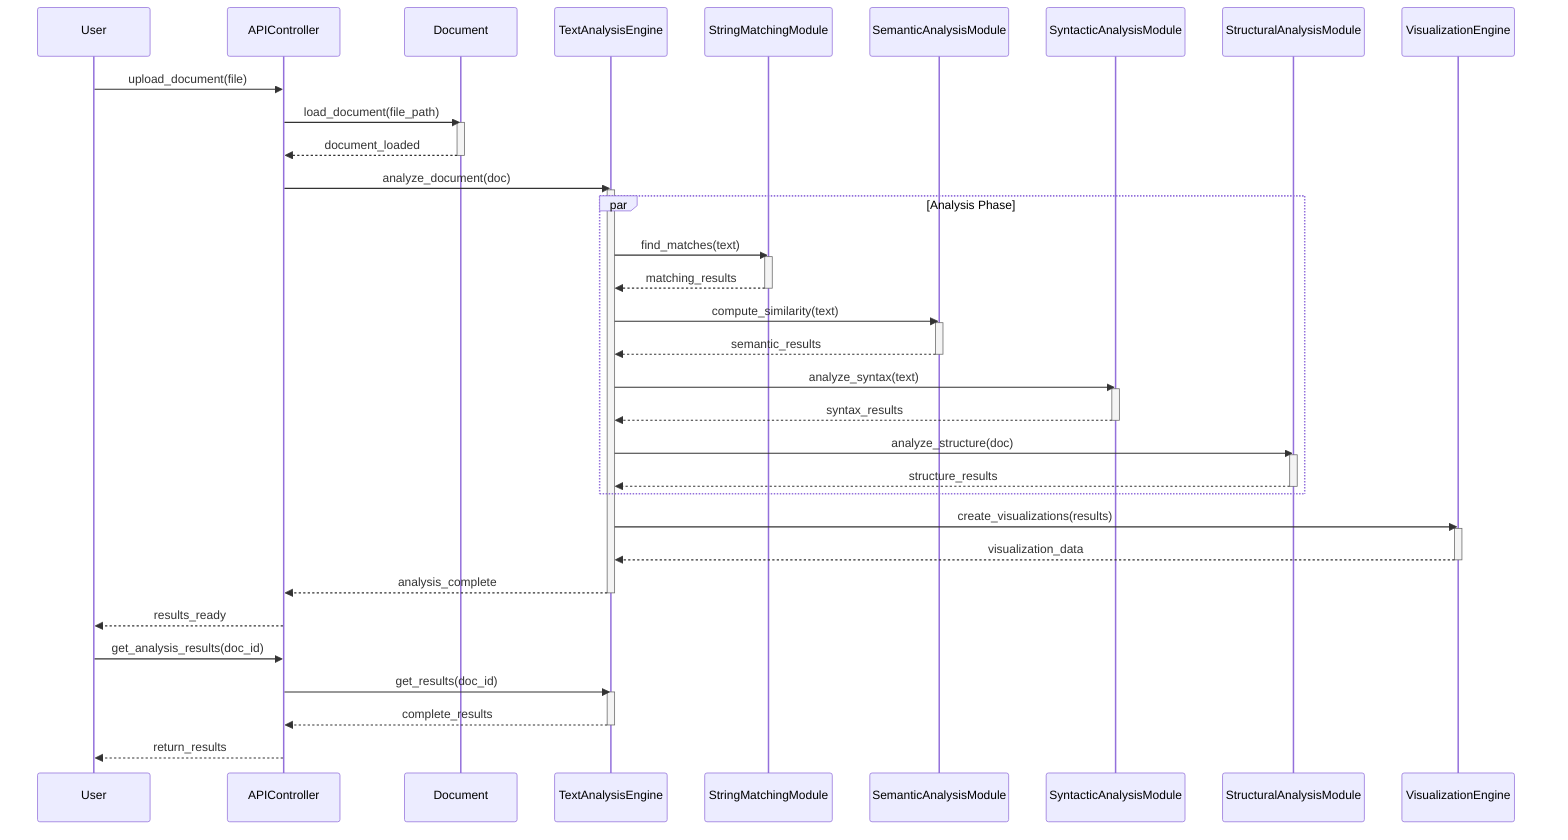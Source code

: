 sequenceDiagram
    participant User
    participant API as APIController
    participant Doc as Document
    participant TE as TextAnalysisEngine
    participant SM as StringMatchingModule
    participant SE as SemanticAnalysisModule
    participant SY as SyntacticAnalysisModule
    participant ST as StructuralAnalysisModule
    participant VE as VisualizationEngine

    User->>API: upload_document(file)
    API->>Doc: load_document(file_path)
    activate Doc
    Doc-->>API: document_loaded
    deactivate Doc

    API->>TE: analyze_document(doc)
    activate TE

    par Analysis Phase
        TE->>SM: find_matches(text)
        activate SM
        SM-->>TE: matching_results
        deactivate SM

        TE->>SE: compute_similarity(text)
        activate SE
        SE-->>TE: semantic_results
        deactivate SE

        TE->>SY: analyze_syntax(text)
        activate SY
        SY-->>TE: syntax_results
        deactivate SY

        TE->>ST: analyze_structure(doc)
        activate ST
        ST-->>TE: structure_results
        deactivate ST
    end

    TE->>VE: create_visualizations(results)
    activate VE
    VE-->>TE: visualization_data
    deactivate VE

    TE-->>API: analysis_complete
    deactivate TE

    API-->>User: results_ready

    User->>API: get_analysis_results(doc_id)
    API->>TE: get_results(doc_id)
    activate TE
    TE-->>API: complete_results
    deactivate TE
    API-->>User: return_results